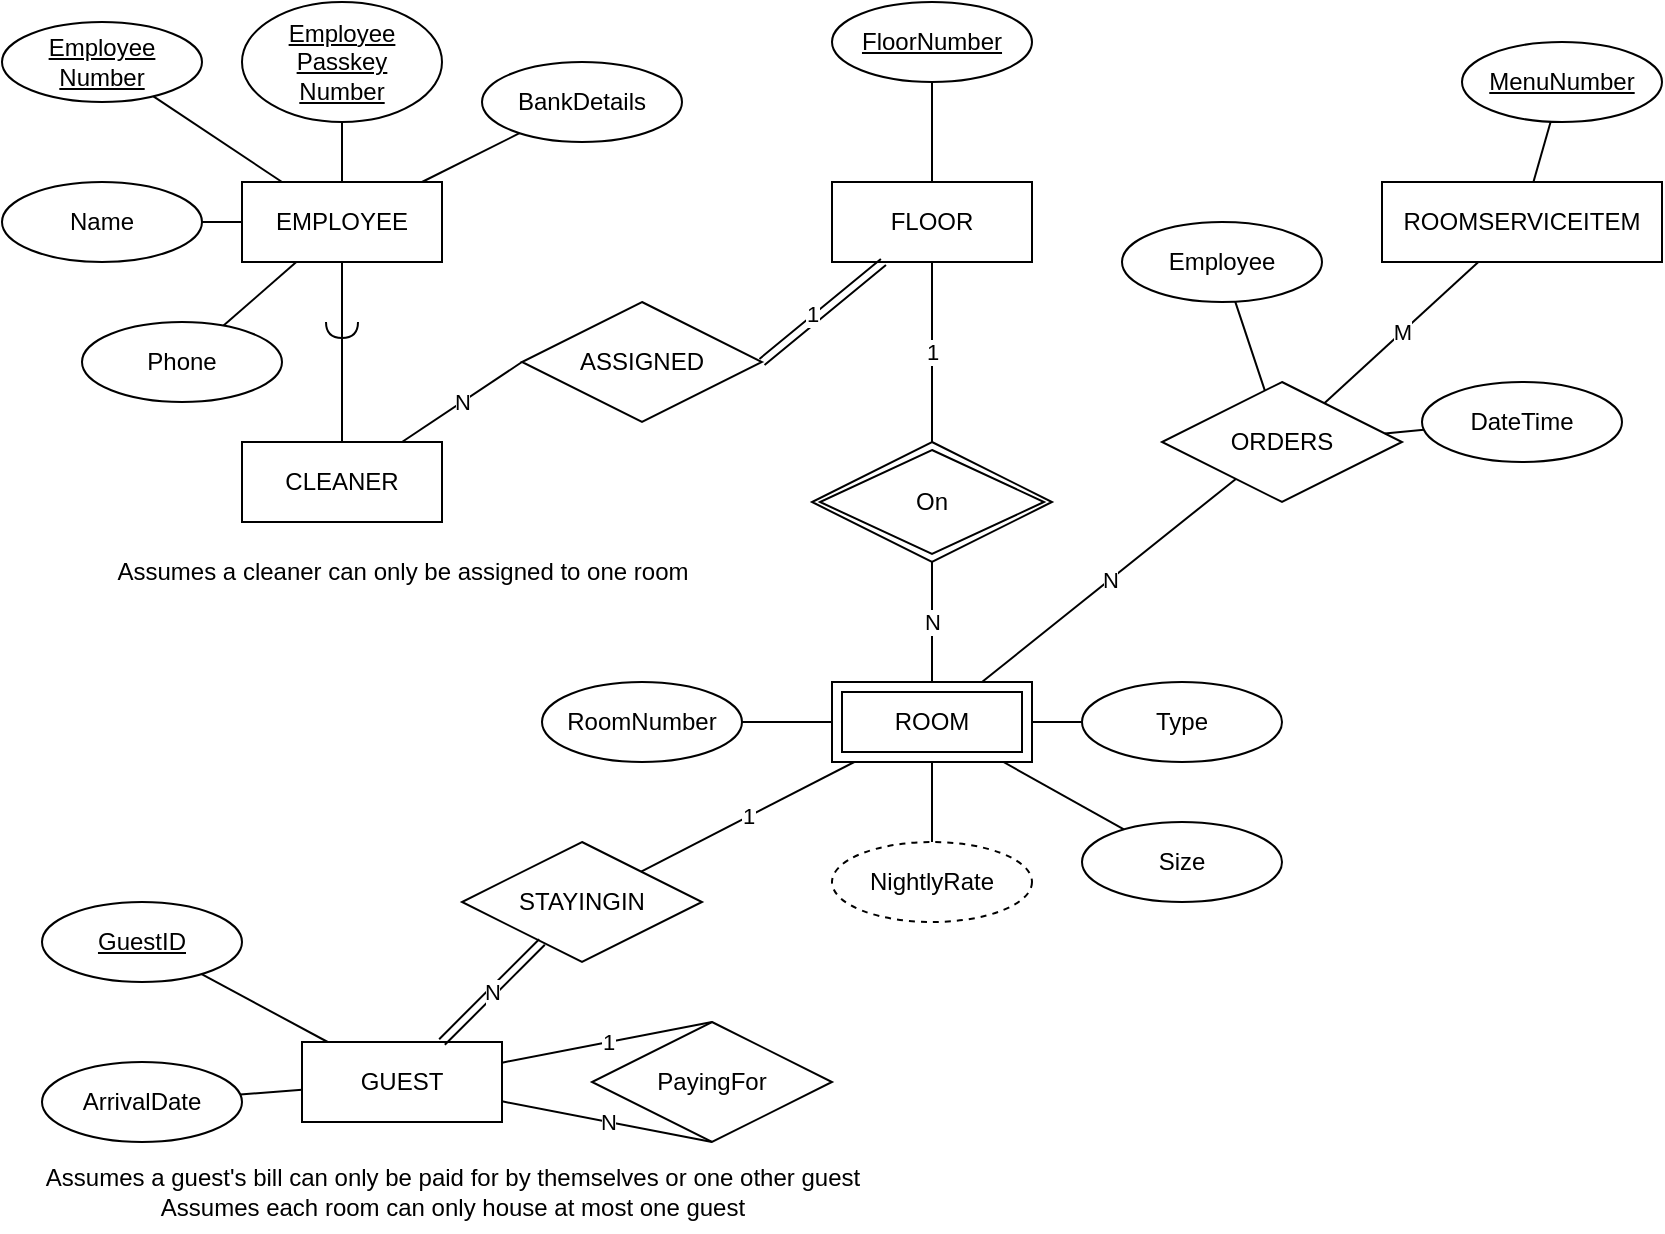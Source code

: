 <mxfile version="28.1.0">
  <diagram name="Page-1" id="zZrn1sfatI9cFAU5W_Cx">
    <mxGraphModel dx="1215" dy="623" grid="1" gridSize="10" guides="1" tooltips="1" connect="1" arrows="1" fold="1" page="1" pageScale="1" pageWidth="850" pageHeight="1100" math="0" shadow="0">
      <root>
        <mxCell id="0" />
        <mxCell id="1" parent="0" />
        <mxCell id="AFpNuyvy839d78JZ_Jgt-1" value="EMPLOYEE" style="whiteSpace=wrap;html=1;align=center;" vertex="1" parent="1">
          <mxGeometry x="130" y="450" width="100" height="40" as="geometry" />
        </mxCell>
        <mxCell id="AFpNuyvy839d78JZ_Jgt-2" value="Employee Number" style="ellipse;whiteSpace=wrap;html=1;align=center;fontStyle=4;" vertex="1" parent="1">
          <mxGeometry x="10" y="370" width="100" height="40" as="geometry" />
        </mxCell>
        <mxCell id="AFpNuyvy839d78JZ_Jgt-3" value="&lt;div&gt;Employee Passkey&lt;/div&gt;&lt;div&gt;Number&lt;/div&gt;" style="ellipse;whiteSpace=wrap;html=1;align=center;fontStyle=4;" vertex="1" parent="1">
          <mxGeometry x="130" y="360" width="100" height="60" as="geometry" />
        </mxCell>
        <mxCell id="AFpNuyvy839d78JZ_Jgt-4" value="" style="endArrow=none;html=1;rounded=0;" edge="1" parent="1" source="AFpNuyvy839d78JZ_Jgt-1" target="AFpNuyvy839d78JZ_Jgt-2">
          <mxGeometry relative="1" as="geometry">
            <mxPoint x="350" y="550" as="sourcePoint" />
            <mxPoint x="510" y="550" as="targetPoint" />
          </mxGeometry>
        </mxCell>
        <mxCell id="AFpNuyvy839d78JZ_Jgt-5" value="" style="endArrow=none;html=1;rounded=0;" edge="1" parent="1" source="AFpNuyvy839d78JZ_Jgt-1" target="AFpNuyvy839d78JZ_Jgt-3">
          <mxGeometry relative="1" as="geometry">
            <mxPoint x="270" y="520" as="sourcePoint" />
            <mxPoint x="270" y="480" as="targetPoint" />
          </mxGeometry>
        </mxCell>
        <mxCell id="AFpNuyvy839d78JZ_Jgt-6" value="Name" style="ellipse;whiteSpace=wrap;html=1;align=center;" vertex="1" parent="1">
          <mxGeometry x="10" y="450" width="100" height="40" as="geometry" />
        </mxCell>
        <mxCell id="AFpNuyvy839d78JZ_Jgt-7" value="Phone" style="ellipse;whiteSpace=wrap;html=1;align=center;" vertex="1" parent="1">
          <mxGeometry x="50" y="520" width="100" height="40" as="geometry" />
        </mxCell>
        <mxCell id="AFpNuyvy839d78JZ_Jgt-8" value="" style="endArrow=none;html=1;rounded=0;" edge="1" parent="1" source="AFpNuyvy839d78JZ_Jgt-1" target="AFpNuyvy839d78JZ_Jgt-6">
          <mxGeometry relative="1" as="geometry">
            <mxPoint x="204" y="553" as="sourcePoint" />
            <mxPoint x="140" y="510" as="targetPoint" />
          </mxGeometry>
        </mxCell>
        <mxCell id="AFpNuyvy839d78JZ_Jgt-9" value="" style="endArrow=none;html=1;rounded=0;" edge="1" parent="1" source="AFpNuyvy839d78JZ_Jgt-1" target="AFpNuyvy839d78JZ_Jgt-7">
          <mxGeometry relative="1" as="geometry">
            <mxPoint x="234" y="583" as="sourcePoint" />
            <mxPoint x="170" y="540" as="targetPoint" />
          </mxGeometry>
        </mxCell>
        <mxCell id="AFpNuyvy839d78JZ_Jgt-11" value="BankDetails" style="ellipse;whiteSpace=wrap;html=1;align=center;" vertex="1" parent="1">
          <mxGeometry x="250" y="390" width="100" height="40" as="geometry" />
        </mxCell>
        <mxCell id="AFpNuyvy839d78JZ_Jgt-12" value="" style="endArrow=none;html=1;rounded=0;" edge="1" parent="1" source="AFpNuyvy839d78JZ_Jgt-1" target="AFpNuyvy839d78JZ_Jgt-11">
          <mxGeometry relative="1" as="geometry">
            <mxPoint x="204" y="503" as="sourcePoint" />
            <mxPoint x="140" y="460" as="targetPoint" />
          </mxGeometry>
        </mxCell>
        <mxCell id="AFpNuyvy839d78JZ_Jgt-13" value="CLEANER" style="whiteSpace=wrap;html=1;align=center;" vertex="1" parent="1">
          <mxGeometry x="130" y="580" width="100" height="40" as="geometry" />
        </mxCell>
        <mxCell id="AFpNuyvy839d78JZ_Jgt-14" value="" style="endArrow=none;html=1;rounded=0;" edge="1" parent="1" source="AFpNuyvy839d78JZ_Jgt-1" target="AFpNuyvy839d78JZ_Jgt-13">
          <mxGeometry relative="1" as="geometry">
            <mxPoint x="280" y="564" as="sourcePoint" />
            <mxPoint x="329" y="540" as="targetPoint" />
          </mxGeometry>
        </mxCell>
        <mxCell id="AFpNuyvy839d78JZ_Jgt-15" value="" style="rounded=0;orthogonalLoop=1;jettySize=auto;html=1;endArrow=halfCircle;endFill=0;endSize=6;strokeWidth=1;sketch=0;fontSize=12;curved=1;" edge="1" parent="1" source="AFpNuyvy839d78JZ_Jgt-13">
          <mxGeometry relative="1" as="geometry">
            <mxPoint x="435" y="545" as="sourcePoint" />
            <mxPoint x="180" y="520" as="targetPoint" />
          </mxGeometry>
        </mxCell>
        <mxCell id="AFpNuyvy839d78JZ_Jgt-16" value="" style="ellipse;whiteSpace=wrap;html=1;align=center;aspect=fixed;fillColor=none;strokeColor=none;resizable=0;perimeter=centerPerimeter;rotatable=0;allowArrows=0;points=[];outlineConnect=1;" vertex="1" parent="1">
          <mxGeometry x="425" y="530" width="10" height="10" as="geometry" />
        </mxCell>
        <mxCell id="AFpNuyvy839d78JZ_Jgt-17" value="FLOOR" style="whiteSpace=wrap;html=1;align=center;" vertex="1" parent="1">
          <mxGeometry x="425" y="450" width="100" height="40" as="geometry" />
        </mxCell>
        <mxCell id="AFpNuyvy839d78JZ_Jgt-18" value="FloorNumber" style="ellipse;whiteSpace=wrap;html=1;align=center;fontStyle=4;" vertex="1" parent="1">
          <mxGeometry x="425" y="360" width="100" height="40" as="geometry" />
        </mxCell>
        <mxCell id="AFpNuyvy839d78JZ_Jgt-19" value="" style="endArrow=none;html=1;rounded=0;" edge="1" parent="1" source="AFpNuyvy839d78JZ_Jgt-17" target="AFpNuyvy839d78JZ_Jgt-18">
          <mxGeometry relative="1" as="geometry">
            <mxPoint x="235" y="500" as="sourcePoint" />
            <mxPoint x="235" y="470" as="targetPoint" />
          </mxGeometry>
        </mxCell>
        <mxCell id="AFpNuyvy839d78JZ_Jgt-20" value="ASSIGNED" style="shape=rhombus;perimeter=rhombusPerimeter;whiteSpace=wrap;html=1;align=center;" vertex="1" parent="1">
          <mxGeometry x="270" y="510" width="120" height="60" as="geometry" />
        </mxCell>
        <mxCell id="AFpNuyvy839d78JZ_Jgt-22" value="N" style="endArrow=none;html=1;rounded=0;entryX=0;entryY=0.5;entryDx=0;entryDy=0;" edge="1" parent="1" source="AFpNuyvy839d78JZ_Jgt-13" target="AFpNuyvy839d78JZ_Jgt-20">
          <mxGeometry relative="1" as="geometry">
            <mxPoint x="370" y="650" as="sourcePoint" />
            <mxPoint x="420" y="600" as="targetPoint" />
          </mxGeometry>
        </mxCell>
        <mxCell id="AFpNuyvy839d78JZ_Jgt-23" value="" style="endArrow=none;html=1;rounded=0;shape=link;exitX=1;exitY=0.5;exitDx=0;exitDy=0;" edge="1" parent="1" source="AFpNuyvy839d78JZ_Jgt-20" target="AFpNuyvy839d78JZ_Jgt-17">
          <mxGeometry relative="1" as="geometry">
            <mxPoint x="480" y="580" as="sourcePoint" />
            <mxPoint x="600" y="590" as="targetPoint" />
          </mxGeometry>
        </mxCell>
        <mxCell id="AFpNuyvy839d78JZ_Jgt-24" value="1" style="edgeLabel;html=1;align=center;verticalAlign=middle;resizable=0;points=[];" vertex="1" connectable="0" parent="AFpNuyvy839d78JZ_Jgt-23">
          <mxGeometry x="-0.139" y="3" relative="1" as="geometry">
            <mxPoint as="offset" />
          </mxGeometry>
        </mxCell>
        <mxCell id="AFpNuyvy839d78JZ_Jgt-27" value="ROOM" style="shape=ext;margin=3;double=1;whiteSpace=wrap;html=1;align=center;" vertex="1" parent="1">
          <mxGeometry x="425" y="700" width="100" height="40" as="geometry" />
        </mxCell>
        <mxCell id="AFpNuyvy839d78JZ_Jgt-29" value="&lt;div&gt;RoomNumber&lt;/div&gt;" style="ellipse;whiteSpace=wrap;html=1;align=center;" vertex="1" parent="1">
          <mxGeometry x="280" y="700" width="100" height="40" as="geometry" />
        </mxCell>
        <mxCell id="AFpNuyvy839d78JZ_Jgt-30" value="" style="endArrow=none;html=1;rounded=0;" edge="1" parent="1" source="AFpNuyvy839d78JZ_Jgt-27" target="AFpNuyvy839d78JZ_Jgt-29">
          <mxGeometry relative="1" as="geometry">
            <mxPoint x="234" y="583" as="sourcePoint" />
            <mxPoint x="170" y="540" as="targetPoint" />
          </mxGeometry>
        </mxCell>
        <mxCell id="AFpNuyvy839d78JZ_Jgt-32" value="N" style="endArrow=none;html=1;rounded=0;" edge="1" parent="1" source="AFpNuyvy839d78JZ_Jgt-27" target="AFpNuyvy839d78JZ_Jgt-33">
          <mxGeometry relative="1" as="geometry">
            <mxPoint x="610" y="550" as="sourcePoint" />
            <mxPoint x="475" y="640" as="targetPoint" />
          </mxGeometry>
        </mxCell>
        <mxCell id="AFpNuyvy839d78JZ_Jgt-33" value="On" style="shape=rhombus;double=1;perimeter=rhombusPerimeter;whiteSpace=wrap;html=1;align=center;" vertex="1" parent="1">
          <mxGeometry x="415" y="580" width="120" height="60" as="geometry" />
        </mxCell>
        <mxCell id="AFpNuyvy839d78JZ_Jgt-34" value="1" style="endArrow=none;html=1;rounded=0;" edge="1" parent="1" source="AFpNuyvy839d78JZ_Jgt-17" target="AFpNuyvy839d78JZ_Jgt-33">
          <mxGeometry relative="1" as="geometry">
            <mxPoint x="500" y="730" as="sourcePoint" />
            <mxPoint x="500" y="670" as="targetPoint" />
          </mxGeometry>
        </mxCell>
        <mxCell id="AFpNuyvy839d78JZ_Jgt-36" value="Type" style="ellipse;whiteSpace=wrap;html=1;align=center;" vertex="1" parent="1">
          <mxGeometry x="550" y="700" width="100" height="40" as="geometry" />
        </mxCell>
        <mxCell id="AFpNuyvy839d78JZ_Jgt-37" value="Size" style="ellipse;whiteSpace=wrap;html=1;align=center;" vertex="1" parent="1">
          <mxGeometry x="550" y="770" width="100" height="40" as="geometry" />
        </mxCell>
        <mxCell id="AFpNuyvy839d78JZ_Jgt-38" value="" style="endArrow=none;html=1;rounded=0;" edge="1" parent="1" source="AFpNuyvy839d78JZ_Jgt-27" target="AFpNuyvy839d78JZ_Jgt-36">
          <mxGeometry relative="1" as="geometry">
            <mxPoint x="320" y="534" as="sourcePoint" />
            <mxPoint x="369" y="510" as="targetPoint" />
          </mxGeometry>
        </mxCell>
        <mxCell id="AFpNuyvy839d78JZ_Jgt-39" value="" style="endArrow=none;html=1;rounded=0;" edge="1" parent="1" source="AFpNuyvy839d78JZ_Jgt-27" target="AFpNuyvy839d78JZ_Jgt-37">
          <mxGeometry relative="1" as="geometry">
            <mxPoint x="570" y="746" as="sourcePoint" />
            <mxPoint x="610" y="730" as="targetPoint" />
          </mxGeometry>
        </mxCell>
        <mxCell id="AFpNuyvy839d78JZ_Jgt-40" value="NightlyRate" style="ellipse;whiteSpace=wrap;html=1;align=center;dashed=1;" vertex="1" parent="1">
          <mxGeometry x="425" y="780" width="100" height="40" as="geometry" />
        </mxCell>
        <mxCell id="AFpNuyvy839d78JZ_Jgt-41" value="" style="endArrow=none;html=1;rounded=0;" edge="1" parent="1" source="AFpNuyvy839d78JZ_Jgt-27" target="AFpNuyvy839d78JZ_Jgt-40">
          <mxGeometry relative="1" as="geometry">
            <mxPoint x="610" y="820" as="sourcePoint" />
            <mxPoint x="677" y="828" as="targetPoint" />
          </mxGeometry>
        </mxCell>
        <mxCell id="AFpNuyvy839d78JZ_Jgt-43" value="GUEST" style="whiteSpace=wrap;html=1;align=center;" vertex="1" parent="1">
          <mxGeometry x="160" y="880" width="100" height="40" as="geometry" />
        </mxCell>
        <mxCell id="AFpNuyvy839d78JZ_Jgt-44" value="GuestID" style="ellipse;whiteSpace=wrap;html=1;align=center;fontStyle=4;" vertex="1" parent="1">
          <mxGeometry x="30" y="810" width="100" height="40" as="geometry" />
        </mxCell>
        <mxCell id="AFpNuyvy839d78JZ_Jgt-45" value="" style="endArrow=none;html=1;rounded=0;" edge="1" parent="1" source="AFpNuyvy839d78JZ_Jgt-43" target="AFpNuyvy839d78JZ_Jgt-44">
          <mxGeometry relative="1" as="geometry">
            <mxPoint x="425" y="730" as="sourcePoint" />
            <mxPoint x="380" y="730" as="targetPoint" />
          </mxGeometry>
        </mxCell>
        <mxCell id="AFpNuyvy839d78JZ_Jgt-46" value="ArrivalDate" style="ellipse;whiteSpace=wrap;html=1;align=center;" vertex="1" parent="1">
          <mxGeometry x="30" y="890" width="100" height="40" as="geometry" />
        </mxCell>
        <mxCell id="AFpNuyvy839d78JZ_Jgt-48" value="STAYINGIN" style="shape=rhombus;perimeter=rhombusPerimeter;whiteSpace=wrap;html=1;align=center;" vertex="1" parent="1">
          <mxGeometry x="240" y="780" width="120" height="60" as="geometry" />
        </mxCell>
        <mxCell id="AFpNuyvy839d78JZ_Jgt-49" value="" style="endArrow=none;html=1;rounded=0;" edge="1" parent="1" source="AFpNuyvy839d78JZ_Jgt-43" target="AFpNuyvy839d78JZ_Jgt-46">
          <mxGeometry relative="1" as="geometry">
            <mxPoint x="243" y="974" as="sourcePoint" />
            <mxPoint x="180" y="940" as="targetPoint" />
          </mxGeometry>
        </mxCell>
        <mxCell id="AFpNuyvy839d78JZ_Jgt-51" value="N" style="endArrow=none;html=1;rounded=0;shape=link;" edge="1" parent="1" source="AFpNuyvy839d78JZ_Jgt-43" target="AFpNuyvy839d78JZ_Jgt-48">
          <mxGeometry relative="1" as="geometry">
            <mxPoint x="440" y="630" as="sourcePoint" />
            <mxPoint x="501" y="580" as="targetPoint" />
          </mxGeometry>
        </mxCell>
        <mxCell id="AFpNuyvy839d78JZ_Jgt-53" value="1" style="endArrow=none;html=1;rounded=0;" edge="1" parent="1" source="AFpNuyvy839d78JZ_Jgt-48" target="AFpNuyvy839d78JZ_Jgt-27">
          <mxGeometry relative="1" as="geometry">
            <mxPoint x="420" y="880" as="sourcePoint" />
            <mxPoint x="487" y="888" as="targetPoint" />
          </mxGeometry>
        </mxCell>
        <mxCell id="AFpNuyvy839d78JZ_Jgt-54" value="PayingFor" style="shape=rhombus;perimeter=rhombusPerimeter;whiteSpace=wrap;html=1;align=center;" vertex="1" parent="1">
          <mxGeometry x="305" y="870" width="120" height="60" as="geometry" />
        </mxCell>
        <mxCell id="AFpNuyvy839d78JZ_Jgt-55" value="1" style="endArrow=none;html=1;rounded=0;entryX=0.5;entryY=0;entryDx=0;entryDy=0;" edge="1" parent="1" source="AFpNuyvy839d78JZ_Jgt-43" target="AFpNuyvy839d78JZ_Jgt-54">
          <mxGeometry relative="1" as="geometry">
            <mxPoint x="380" y="945" as="sourcePoint" />
            <mxPoint x="486" y="890" as="targetPoint" />
          </mxGeometry>
        </mxCell>
        <mxCell id="AFpNuyvy839d78JZ_Jgt-56" value="N" style="endArrow=none;html=1;rounded=0;entryX=0.5;entryY=1;entryDx=0;entryDy=0;" edge="1" parent="1" source="AFpNuyvy839d78JZ_Jgt-43" target="AFpNuyvy839d78JZ_Jgt-54">
          <mxGeometry x="-0.002" relative="1" as="geometry">
            <mxPoint x="290" y="970" as="sourcePoint" />
            <mxPoint x="395" y="950" as="targetPoint" />
            <mxPoint as="offset" />
          </mxGeometry>
        </mxCell>
        <mxCell id="AFpNuyvy839d78JZ_Jgt-57" value="&lt;div&gt;Assumes a guest&#39;s bill can only be paid for by themselves or one other guest&lt;/div&gt;&lt;div&gt;Assumes each room can only house at most one guest&lt;/div&gt;" style="text;html=1;align=center;verticalAlign=middle;resizable=0;points=[];autosize=1;strokeColor=none;fillColor=none;" vertex="1" parent="1">
          <mxGeometry x="20" y="935" width="430" height="40" as="geometry" />
        </mxCell>
        <mxCell id="AFpNuyvy839d78JZ_Jgt-58" value="ROOMSERVICEITEM" style="whiteSpace=wrap;html=1;align=center;" vertex="1" parent="1">
          <mxGeometry x="700" y="450" width="140" height="40" as="geometry" />
        </mxCell>
        <mxCell id="AFpNuyvy839d78JZ_Jgt-59" value="MenuNumber" style="ellipse;whiteSpace=wrap;html=1;align=center;fontStyle=4;" vertex="1" parent="1">
          <mxGeometry x="740" y="380" width="100" height="40" as="geometry" />
        </mxCell>
        <mxCell id="AFpNuyvy839d78JZ_Jgt-60" value="" style="endArrow=none;html=1;rounded=0;" edge="1" parent="1" source="AFpNuyvy839d78JZ_Jgt-58" target="AFpNuyvy839d78JZ_Jgt-59">
          <mxGeometry relative="1" as="geometry">
            <mxPoint x="580" y="460" as="sourcePoint" />
            <mxPoint x="580" y="410" as="targetPoint" />
          </mxGeometry>
        </mxCell>
        <mxCell id="AFpNuyvy839d78JZ_Jgt-61" value="ORDERS" style="shape=rhombus;perimeter=rhombusPerimeter;whiteSpace=wrap;html=1;align=center;" vertex="1" parent="1">
          <mxGeometry x="590" y="550" width="120" height="60" as="geometry" />
        </mxCell>
        <mxCell id="AFpNuyvy839d78JZ_Jgt-62" value="N" style="endArrow=none;html=1;rounded=0;" edge="1" parent="1" source="AFpNuyvy839d78JZ_Jgt-27" target="AFpNuyvy839d78JZ_Jgt-61">
          <mxGeometry relative="1" as="geometry">
            <mxPoint x="560" y="740" as="sourcePoint" />
            <mxPoint x="560" y="680" as="targetPoint" />
          </mxGeometry>
        </mxCell>
        <mxCell id="AFpNuyvy839d78JZ_Jgt-63" value="M" style="endArrow=none;html=1;rounded=0;" edge="1" parent="1" source="AFpNuyvy839d78JZ_Jgt-61" target="AFpNuyvy839d78JZ_Jgt-58">
          <mxGeometry relative="1" as="geometry">
            <mxPoint x="620" y="762" as="sourcePoint" />
            <mxPoint x="747" y="660" as="targetPoint" />
          </mxGeometry>
        </mxCell>
        <mxCell id="AFpNuyvy839d78JZ_Jgt-64" value="Employee" style="ellipse;whiteSpace=wrap;html=1;align=center;" vertex="1" parent="1">
          <mxGeometry x="570" y="470" width="100" height="40" as="geometry" />
        </mxCell>
        <mxCell id="AFpNuyvy839d78JZ_Jgt-65" value="" style="endArrow=none;html=1;rounded=0;" edge="1" parent="1" source="AFpNuyvy839d78JZ_Jgt-61" target="AFpNuyvy839d78JZ_Jgt-64">
          <mxGeometry relative="1" as="geometry">
            <mxPoint x="490" y="510" as="sourcePoint" />
            <mxPoint x="490" y="460" as="targetPoint" />
          </mxGeometry>
        </mxCell>
        <mxCell id="AFpNuyvy839d78JZ_Jgt-66" value="DateTime" style="ellipse;whiteSpace=wrap;html=1;align=center;" vertex="1" parent="1">
          <mxGeometry x="720" y="550" width="100" height="40" as="geometry" />
        </mxCell>
        <mxCell id="AFpNuyvy839d78JZ_Jgt-68" value="" style="endArrow=none;html=1;rounded=0;" edge="1" parent="1" source="AFpNuyvy839d78JZ_Jgt-66" target="AFpNuyvy839d78JZ_Jgt-61">
          <mxGeometry relative="1" as="geometry">
            <mxPoint x="664" y="644" as="sourcePoint" />
            <mxPoint x="650" y="600" as="targetPoint" />
          </mxGeometry>
        </mxCell>
        <mxCell id="AFpNuyvy839d78JZ_Jgt-69" value="Assumes a cleaner can only be assigned to one room" style="text;html=1;align=center;verticalAlign=middle;resizable=0;points=[];autosize=1;strokeColor=none;fillColor=none;" vertex="1" parent="1">
          <mxGeometry x="55" y="630" width="310" height="30" as="geometry" />
        </mxCell>
      </root>
    </mxGraphModel>
  </diagram>
</mxfile>
